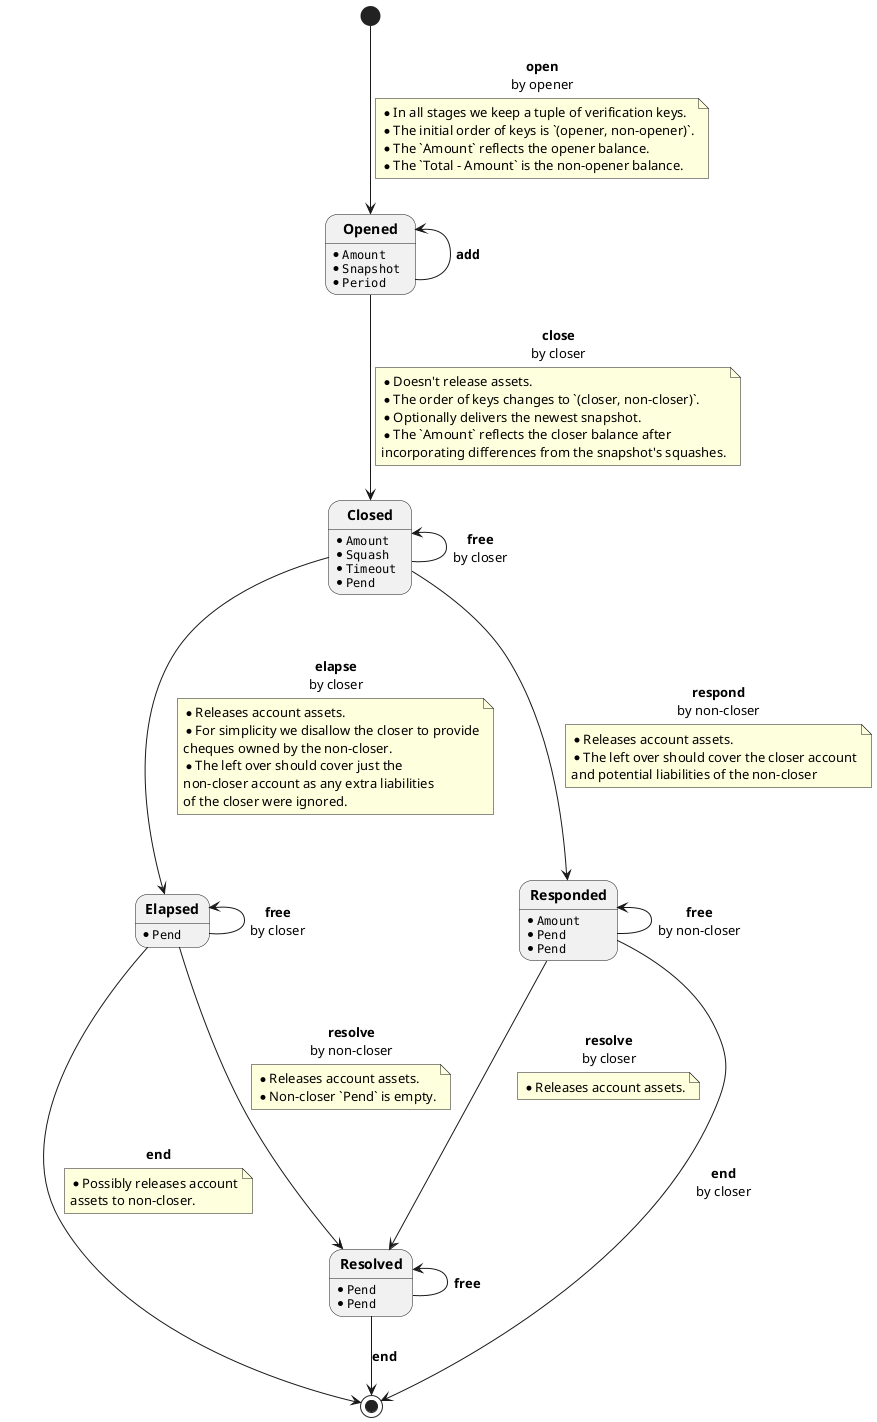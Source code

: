 @startuml

state "<b>Opened</b>" as Opened
Opened: * ""Amount""
Opened: * ""Snapshot""
Opened: * ""Period""

state "<b>Closed</b>" as Closed
Closed: * ""Amount""
Closed: * ""Squash""
Closed: * ""Timeout""
Closed: * ""Pend""

state "<b>Responded</b>" as Responded
Responded: * ""Amount""
Responded: * ""Pend""
Responded: * ""Pend""

state "<b>Elapsed</b>" as Elapsed
Elapsed: * ""Pend""

state "<b>Resolved</b>" as Resolved
Resolved: * ""Pend""
Resolved: * ""Pend""

[*] --> Opened : <b>open</b>\nby opener
note on link
  * In all stages we keep a tuple of verification keys.
  * The initial order of keys is `(opener, non-opener)`.
  * The `Amount` reflects the opener balance.
  * The `Total - Amount` is the non-opener balance.
end note
Opened --u-> Opened : ""<b>add</b>""
Opened --> Closed : <b>close</b>\nby closer
note on link
  * Doesn't release assets.
  * The order of keys changes to `(closer, non-closer)`.
  * Optionally delivers the newest snapshot.
  * The `Amount` reflects the closer balance after
  incorporating differences from the snapshot's squashes.
end note
Closed --u-> Closed : <b>free</b>\nby closer
Closed --d-> Responded : <b>respond</b>\nby non-closer
note on link
  * Releases account assets.
  * The left over should cover the closer account
  and potential liabilities of the non-closer
end note

Closed --d-> Elapsed : <b>elapse</b>\nby closer
note on link
  * Releases account assets.
  * For simplicity we disallow the closer to provide
  cheques owned by the non-closer.
  * The left over should cover just the
  non-closer account as any extra liabilities
  of the closer were ignored.
end note

Responded --u-> Responded : <b>free</b>\nby non-closer
Responded --d-> Resolved : <b>resolve</b>\nby closer
note on link
  * Releases account assets.
end note
Responded --> [*] : <b>end</b>\nby closer

Elapsed --u-> Elapsed : <b>free</b>\nby closer
Elapsed --d-> Resolved : <b>resolve</b>\nby non-closer
note on link
  * Releases account assets.
  * Non-closer `Pend` is empty.
end note
Elapsed --d-> [*] : <b>end</b>
note on link
  * Possibly releases account
  assets to non-closer.
end note

Resolved --u-> Resolved : <b>free</b>
Resolved --> [*] : <b>end</b>

@enduml
